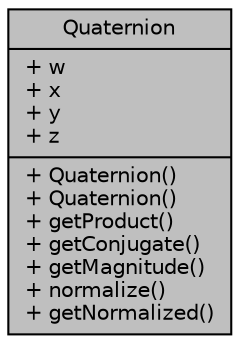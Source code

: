 digraph "Quaternion"
{
  edge [fontname="Helvetica",fontsize="10",labelfontname="Helvetica",labelfontsize="10"];
  node [fontname="Helvetica",fontsize="10",shape=record];
  Node1 [label="{Quaternion\n|+ w\l+ x\l+ y\l+ z\l|+ Quaternion()\l+ Quaternion()\l+ getProduct()\l+ getConjugate()\l+ getMagnitude()\l+ normalize()\l+ getNormalized()\l}",height=0.2,width=0.4,color="black", fillcolor="grey75", style="filled", fontcolor="black"];
}
